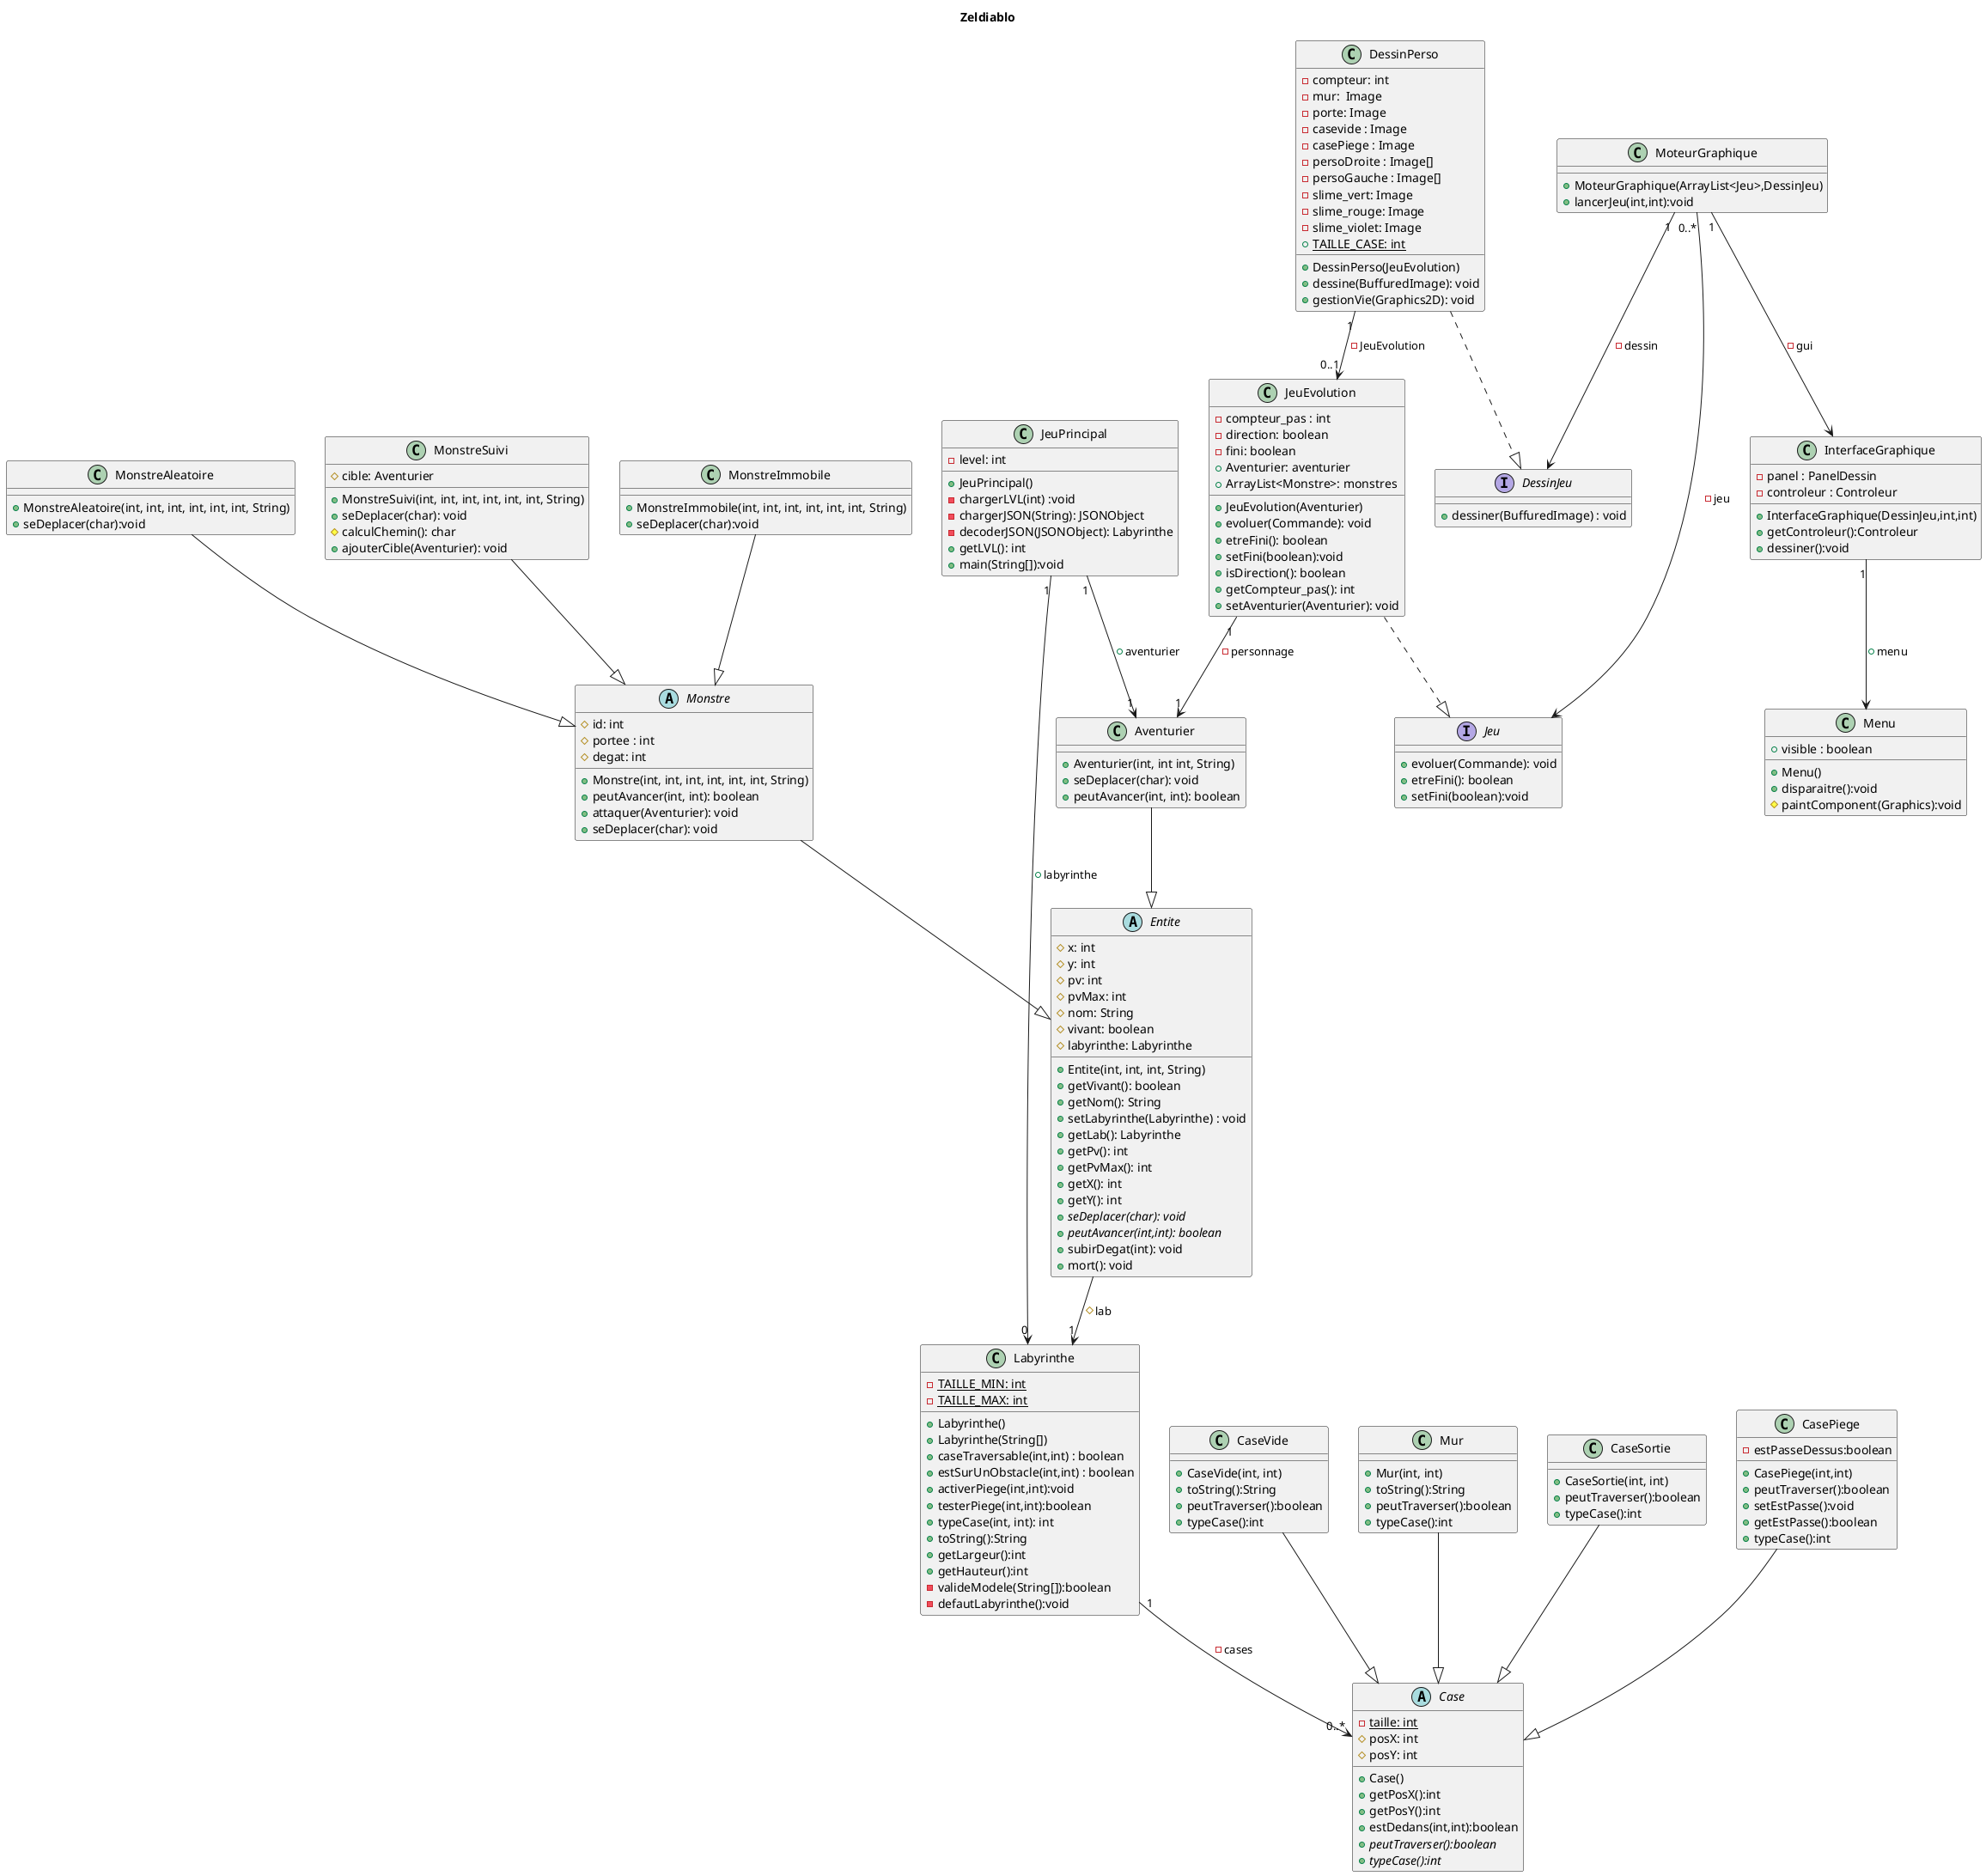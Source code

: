 @startuml
title Zeldiablo

interface Jeu {
    +evoluer(Commande): void
    +etreFini(): boolean
    +setFini(boolean):void
}

class InterfaceGraphique{
    -panel : PanelDessin
    -controleur : Controleur
    +InterfaceGraphique(DessinJeu,int,int)
    +getControleur():Controleur
    +dessiner():void
}

class JeuPrincipal {
    -level: int
    +JeuPrincipal()
    -chargerLVL(int) :void 
    -chargerJSON(String): JSONObject
    -decoderJSON(JSONObject): Labyrinthe
    +getLVL(): int
    +main(String[]):void
    
}

class JeuEvolution {
    -compteur_pas : int
    -direction: boolean
    -fini: boolean
    +Aventurier: aventurier
    +ArrayList<Monstre>: monstres
    +JeuEvolution(Aventurier)
    +evoluer(Commande): void
    +etreFini(): boolean
    +setFini(boolean):void
    +isDirection(): boolean
    +getCompteur_pas(): int
    +setAventurier(Aventurier): void
}


interface DessinJeu {
    +dessiner(BuffuredImage) : void
}

class Menu{
    +Menu()
    +disparaitre():void
    +visible : boolean
    #paintComponent(Graphics):void
}

class DessinPerso {
    -compteur: int
    -mur:  Image
    -porte: Image
    -casevide : Image
    -casePiege : Image
    -persoDroite : Image[]
    -persoGauche : Image[]
    -slime_vert: Image
    -slime_rouge: Image
    -slime_violet: Image
    +{static}TAILLE_CASE: int
    +DessinPerso(JeuEvolution)
    +dessine(BuffuredImage): void
    +gestionVie(Graphics2D): void
}
class MoteurGraphique{
    +MoteurGraphique(ArrayList<Jeu>,DessinJeu)
    +lancerJeu(int,int):void
}
class Labyrinthe {
    -{static}TAILLE_MIN: int
    -{static}TAILLE_MAX: int
    +Labyrinthe()
    +Labyrinthe(String[])
    +caseTraversable(int,int) : boolean
    +estSurUnObstacle(int,int) : boolean
    +activerPiege(int,int):void
    +testerPiege(int,int):boolean
    +typeCase(int, int): int
    +toString():String
    +getLargeur():int
    +getHauteur():int
    -valideModele(String[]):boolean
    -defautLabyrinthe():void
}


abstract Entite {
    #x: int
    #y: int
    #pv: int
    #pvMax: int
    #nom: String
    #vivant: boolean
    #labyrinthe: Labyrinthe

    +Entite(int, int, int, String)
    +getVivant(): boolean
    +getNom(): String
    +setLabyrinthe(Labyrinthe) : void
    +getLab(): Labyrinthe
    +getPv(): int
    +getPvMax(): int
    +getX(): int
    +getY(): int
    +{abstract}seDeplacer(char): void
    +{abstract}peutAvancer(int,int): boolean
    +subirDegat(int): void
    +mort(): void
}

class Aventurier {

    +Aventurier(int, int int, String)
    +seDeplacer(char): void
    +peutAvancer(int, int): boolean
}

abstract Monstre {
    #id: int
    #portee : int
    #degat: int
    +Monstre(int, int, int, int, int, int, String)
    +peutAvancer(int, int): boolean
    +attaquer(Aventurier): void
    +seDeplacer(char): void
}

class MonstreAleatoire {

    +MonstreAleatoire(int, int, int, int, int, int, String)
    +seDeplacer(char):void
}

class MonstreSuivi {
    #cible: Aventurier

    +MonstreSuivi(int, int, int, int, int, int, String)
    +seDeplacer(char): void
    #calculChemin(): char
    +ajouterCible(Aventurier): void
}

class MonstreImmobile {

    +MonstreImmobile(int, int, int, int, int, int, String)
    +seDeplacer(char):void
}

abstract Case {
    -{static} taille: int
    #posX: int
    #posY: int
    +Case()
    +getPosX():int
    +getPosY():int
    +estDedans(int,int):boolean
    +{abstract}peutTraverser():boolean
    +{abstract}typeCase():int
}

class CaseVide {
    +CaseVide(int, int)
    +toString():String
    +peutTraverser():boolean
    +typeCase():int
}

class Mur {
    +Mur(int, int)
    +toString():String
    +peutTraverser():boolean
    +typeCase():int
}

class CaseSortie {
    +CaseSortie(int, int)
    +peutTraverser():boolean
    +typeCase():int
}
class CasePiege {
    -estPasseDessus:boolean
    +CasePiege(int,int)
    +peutTraverser():boolean
    +setEstPasse():void
    +getEstPasse():boolean
    +typeCase():int
}



JeuPrincipal "1" --> "0" Labyrinthe : +labyrinthe
JeuPrincipal "1" --> "1" Aventurier : +aventurier

Entite --> "1" Labyrinthe : #lab

JeuEvolution "1" --> "1" Aventurier : -personnage
JeuEvolution ..|> Jeu

DessinPerso ..|> DessinJeu
DessinPerso "1" --> "0..1" JeuEvolution : -JeuEvolution

MoteurGraphique "1" --> DessinJeu : -dessin
MoteurGraphique "1" --> InterfaceGraphique : -gui
MoteurGraphique "0..*" --> Jeu : -jeu

InterfaceGraphique "1" --> Menu : +menu


Aventurier --|> Entite

Labyrinthe "1" --> "0..*" Case : -cases

Monstre --|> Entite

CaseVide --|> Case

Mur --|> Case

CaseSortie--|> Case

CasePiege --|>Case

MonstreImmobile--|> Monstre

MonstreAleatoire--|> Monstre

MonstreSuivi--|> Monstre

@enduml